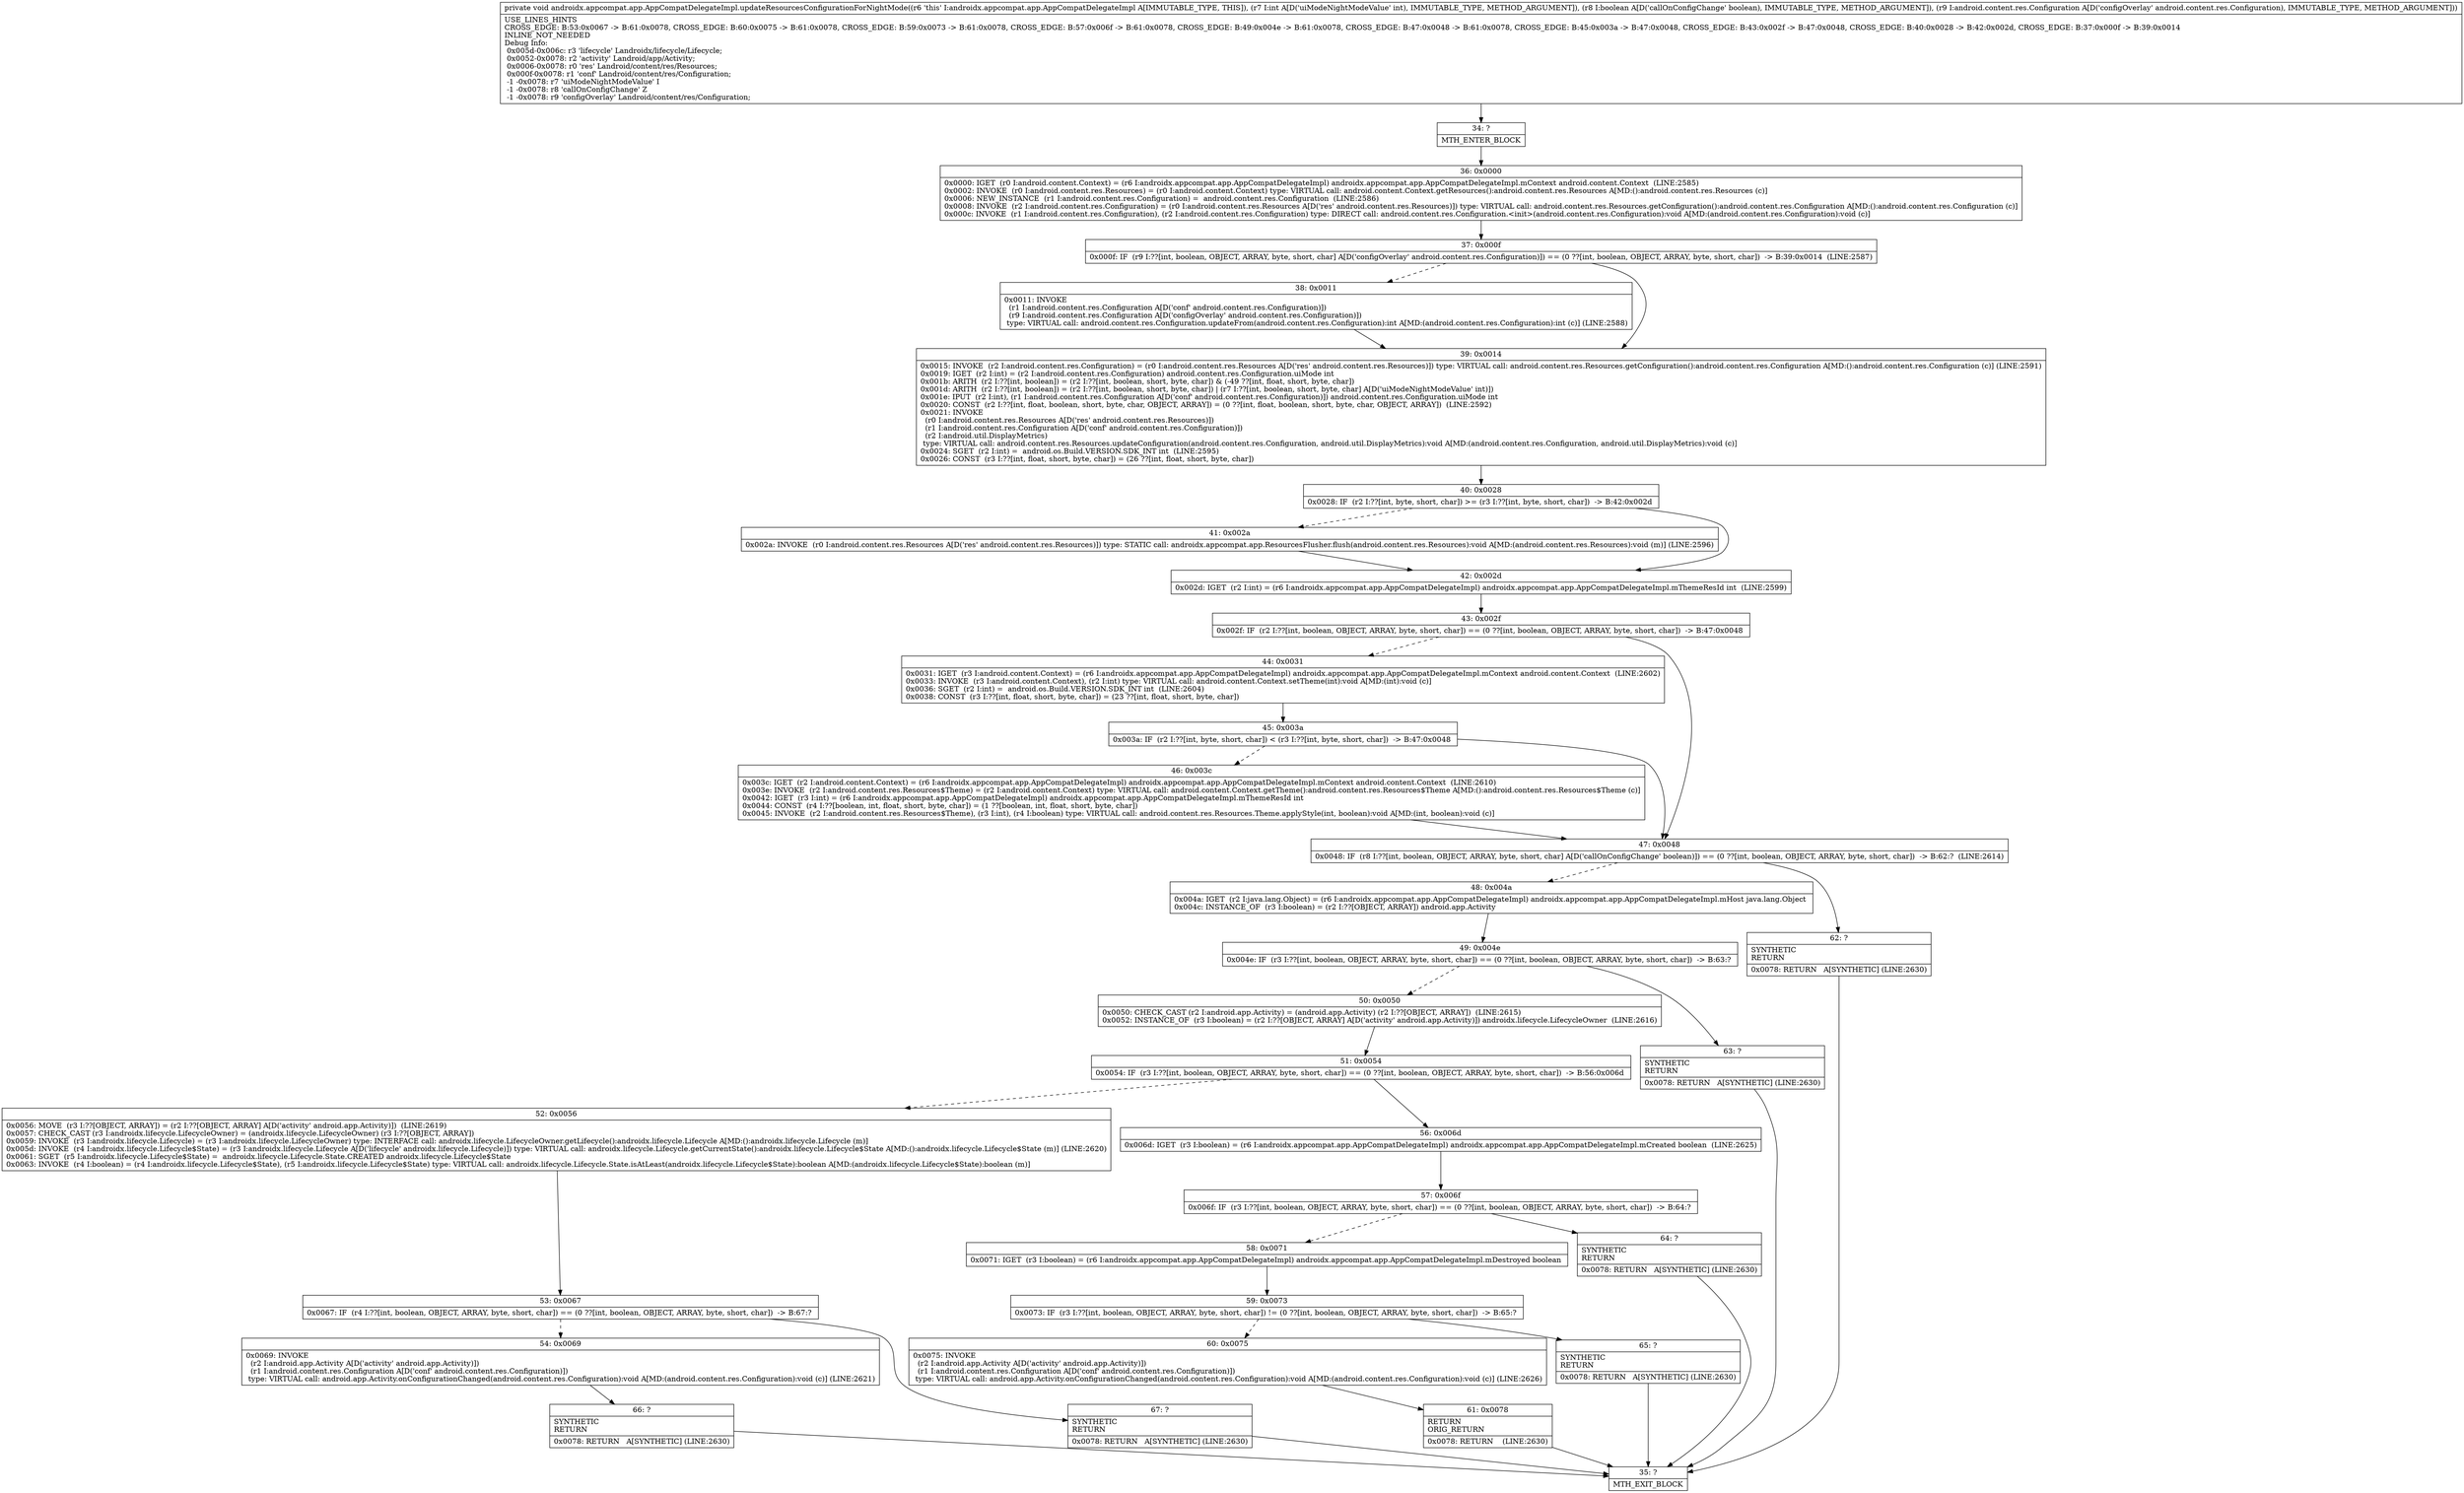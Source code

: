digraph "CFG forandroidx.appcompat.app.AppCompatDelegateImpl.updateResourcesConfigurationForNightMode(IZLandroid\/content\/res\/Configuration;)V" {
Node_34 [shape=record,label="{34\:\ ?|MTH_ENTER_BLOCK\l}"];
Node_36 [shape=record,label="{36\:\ 0x0000|0x0000: IGET  (r0 I:android.content.Context) = (r6 I:androidx.appcompat.app.AppCompatDelegateImpl) androidx.appcompat.app.AppCompatDelegateImpl.mContext android.content.Context  (LINE:2585)\l0x0002: INVOKE  (r0 I:android.content.res.Resources) = (r0 I:android.content.Context) type: VIRTUAL call: android.content.Context.getResources():android.content.res.Resources A[MD:():android.content.res.Resources (c)]\l0x0006: NEW_INSTANCE  (r1 I:android.content.res.Configuration) =  android.content.res.Configuration  (LINE:2586)\l0x0008: INVOKE  (r2 I:android.content.res.Configuration) = (r0 I:android.content.res.Resources A[D('res' android.content.res.Resources)]) type: VIRTUAL call: android.content.res.Resources.getConfiguration():android.content.res.Configuration A[MD:():android.content.res.Configuration (c)]\l0x000c: INVOKE  (r1 I:android.content.res.Configuration), (r2 I:android.content.res.Configuration) type: DIRECT call: android.content.res.Configuration.\<init\>(android.content.res.Configuration):void A[MD:(android.content.res.Configuration):void (c)]\l}"];
Node_37 [shape=record,label="{37\:\ 0x000f|0x000f: IF  (r9 I:??[int, boolean, OBJECT, ARRAY, byte, short, char] A[D('configOverlay' android.content.res.Configuration)]) == (0 ??[int, boolean, OBJECT, ARRAY, byte, short, char])  \-\> B:39:0x0014  (LINE:2587)\l}"];
Node_38 [shape=record,label="{38\:\ 0x0011|0x0011: INVOKE  \l  (r1 I:android.content.res.Configuration A[D('conf' android.content.res.Configuration)])\l  (r9 I:android.content.res.Configuration A[D('configOverlay' android.content.res.Configuration)])\l type: VIRTUAL call: android.content.res.Configuration.updateFrom(android.content.res.Configuration):int A[MD:(android.content.res.Configuration):int (c)] (LINE:2588)\l}"];
Node_39 [shape=record,label="{39\:\ 0x0014|0x0015: INVOKE  (r2 I:android.content.res.Configuration) = (r0 I:android.content.res.Resources A[D('res' android.content.res.Resources)]) type: VIRTUAL call: android.content.res.Resources.getConfiguration():android.content.res.Configuration A[MD:():android.content.res.Configuration (c)] (LINE:2591)\l0x0019: IGET  (r2 I:int) = (r2 I:android.content.res.Configuration) android.content.res.Configuration.uiMode int \l0x001b: ARITH  (r2 I:??[int, boolean]) = (r2 I:??[int, boolean, short, byte, char]) & (\-49 ??[int, float, short, byte, char]) \l0x001d: ARITH  (r2 I:??[int, boolean]) = (r2 I:??[int, boolean, short, byte, char]) \| (r7 I:??[int, boolean, short, byte, char] A[D('uiModeNightModeValue' int)]) \l0x001e: IPUT  (r2 I:int), (r1 I:android.content.res.Configuration A[D('conf' android.content.res.Configuration)]) android.content.res.Configuration.uiMode int \l0x0020: CONST  (r2 I:??[int, float, boolean, short, byte, char, OBJECT, ARRAY]) = (0 ??[int, float, boolean, short, byte, char, OBJECT, ARRAY])  (LINE:2592)\l0x0021: INVOKE  \l  (r0 I:android.content.res.Resources A[D('res' android.content.res.Resources)])\l  (r1 I:android.content.res.Configuration A[D('conf' android.content.res.Configuration)])\l  (r2 I:android.util.DisplayMetrics)\l type: VIRTUAL call: android.content.res.Resources.updateConfiguration(android.content.res.Configuration, android.util.DisplayMetrics):void A[MD:(android.content.res.Configuration, android.util.DisplayMetrics):void (c)]\l0x0024: SGET  (r2 I:int) =  android.os.Build.VERSION.SDK_INT int  (LINE:2595)\l0x0026: CONST  (r3 I:??[int, float, short, byte, char]) = (26 ??[int, float, short, byte, char]) \l}"];
Node_40 [shape=record,label="{40\:\ 0x0028|0x0028: IF  (r2 I:??[int, byte, short, char]) \>= (r3 I:??[int, byte, short, char])  \-\> B:42:0x002d \l}"];
Node_41 [shape=record,label="{41\:\ 0x002a|0x002a: INVOKE  (r0 I:android.content.res.Resources A[D('res' android.content.res.Resources)]) type: STATIC call: androidx.appcompat.app.ResourcesFlusher.flush(android.content.res.Resources):void A[MD:(android.content.res.Resources):void (m)] (LINE:2596)\l}"];
Node_42 [shape=record,label="{42\:\ 0x002d|0x002d: IGET  (r2 I:int) = (r6 I:androidx.appcompat.app.AppCompatDelegateImpl) androidx.appcompat.app.AppCompatDelegateImpl.mThemeResId int  (LINE:2599)\l}"];
Node_43 [shape=record,label="{43\:\ 0x002f|0x002f: IF  (r2 I:??[int, boolean, OBJECT, ARRAY, byte, short, char]) == (0 ??[int, boolean, OBJECT, ARRAY, byte, short, char])  \-\> B:47:0x0048 \l}"];
Node_44 [shape=record,label="{44\:\ 0x0031|0x0031: IGET  (r3 I:android.content.Context) = (r6 I:androidx.appcompat.app.AppCompatDelegateImpl) androidx.appcompat.app.AppCompatDelegateImpl.mContext android.content.Context  (LINE:2602)\l0x0033: INVOKE  (r3 I:android.content.Context), (r2 I:int) type: VIRTUAL call: android.content.Context.setTheme(int):void A[MD:(int):void (c)]\l0x0036: SGET  (r2 I:int) =  android.os.Build.VERSION.SDK_INT int  (LINE:2604)\l0x0038: CONST  (r3 I:??[int, float, short, byte, char]) = (23 ??[int, float, short, byte, char]) \l}"];
Node_45 [shape=record,label="{45\:\ 0x003a|0x003a: IF  (r2 I:??[int, byte, short, char]) \< (r3 I:??[int, byte, short, char])  \-\> B:47:0x0048 \l}"];
Node_46 [shape=record,label="{46\:\ 0x003c|0x003c: IGET  (r2 I:android.content.Context) = (r6 I:androidx.appcompat.app.AppCompatDelegateImpl) androidx.appcompat.app.AppCompatDelegateImpl.mContext android.content.Context  (LINE:2610)\l0x003e: INVOKE  (r2 I:android.content.res.Resources$Theme) = (r2 I:android.content.Context) type: VIRTUAL call: android.content.Context.getTheme():android.content.res.Resources$Theme A[MD:():android.content.res.Resources$Theme (c)]\l0x0042: IGET  (r3 I:int) = (r6 I:androidx.appcompat.app.AppCompatDelegateImpl) androidx.appcompat.app.AppCompatDelegateImpl.mThemeResId int \l0x0044: CONST  (r4 I:??[boolean, int, float, short, byte, char]) = (1 ??[boolean, int, float, short, byte, char]) \l0x0045: INVOKE  (r2 I:android.content.res.Resources$Theme), (r3 I:int), (r4 I:boolean) type: VIRTUAL call: android.content.res.Resources.Theme.applyStyle(int, boolean):void A[MD:(int, boolean):void (c)]\l}"];
Node_47 [shape=record,label="{47\:\ 0x0048|0x0048: IF  (r8 I:??[int, boolean, OBJECT, ARRAY, byte, short, char] A[D('callOnConfigChange' boolean)]) == (0 ??[int, boolean, OBJECT, ARRAY, byte, short, char])  \-\> B:62:?  (LINE:2614)\l}"];
Node_48 [shape=record,label="{48\:\ 0x004a|0x004a: IGET  (r2 I:java.lang.Object) = (r6 I:androidx.appcompat.app.AppCompatDelegateImpl) androidx.appcompat.app.AppCompatDelegateImpl.mHost java.lang.Object \l0x004c: INSTANCE_OF  (r3 I:boolean) = (r2 I:??[OBJECT, ARRAY]) android.app.Activity \l}"];
Node_49 [shape=record,label="{49\:\ 0x004e|0x004e: IF  (r3 I:??[int, boolean, OBJECT, ARRAY, byte, short, char]) == (0 ??[int, boolean, OBJECT, ARRAY, byte, short, char])  \-\> B:63:? \l}"];
Node_50 [shape=record,label="{50\:\ 0x0050|0x0050: CHECK_CAST (r2 I:android.app.Activity) = (android.app.Activity) (r2 I:??[OBJECT, ARRAY])  (LINE:2615)\l0x0052: INSTANCE_OF  (r3 I:boolean) = (r2 I:??[OBJECT, ARRAY] A[D('activity' android.app.Activity)]) androidx.lifecycle.LifecycleOwner  (LINE:2616)\l}"];
Node_51 [shape=record,label="{51\:\ 0x0054|0x0054: IF  (r3 I:??[int, boolean, OBJECT, ARRAY, byte, short, char]) == (0 ??[int, boolean, OBJECT, ARRAY, byte, short, char])  \-\> B:56:0x006d \l}"];
Node_52 [shape=record,label="{52\:\ 0x0056|0x0056: MOVE  (r3 I:??[OBJECT, ARRAY]) = (r2 I:??[OBJECT, ARRAY] A[D('activity' android.app.Activity)])  (LINE:2619)\l0x0057: CHECK_CAST (r3 I:androidx.lifecycle.LifecycleOwner) = (androidx.lifecycle.LifecycleOwner) (r3 I:??[OBJECT, ARRAY]) \l0x0059: INVOKE  (r3 I:androidx.lifecycle.Lifecycle) = (r3 I:androidx.lifecycle.LifecycleOwner) type: INTERFACE call: androidx.lifecycle.LifecycleOwner.getLifecycle():androidx.lifecycle.Lifecycle A[MD:():androidx.lifecycle.Lifecycle (m)]\l0x005d: INVOKE  (r4 I:androidx.lifecycle.Lifecycle$State) = (r3 I:androidx.lifecycle.Lifecycle A[D('lifecycle' androidx.lifecycle.Lifecycle)]) type: VIRTUAL call: androidx.lifecycle.Lifecycle.getCurrentState():androidx.lifecycle.Lifecycle$State A[MD:():androidx.lifecycle.Lifecycle$State (m)] (LINE:2620)\l0x0061: SGET  (r5 I:androidx.lifecycle.Lifecycle$State) =  androidx.lifecycle.Lifecycle.State.CREATED androidx.lifecycle.Lifecycle$State \l0x0063: INVOKE  (r4 I:boolean) = (r4 I:androidx.lifecycle.Lifecycle$State), (r5 I:androidx.lifecycle.Lifecycle$State) type: VIRTUAL call: androidx.lifecycle.Lifecycle.State.isAtLeast(androidx.lifecycle.Lifecycle$State):boolean A[MD:(androidx.lifecycle.Lifecycle$State):boolean (m)]\l}"];
Node_53 [shape=record,label="{53\:\ 0x0067|0x0067: IF  (r4 I:??[int, boolean, OBJECT, ARRAY, byte, short, char]) == (0 ??[int, boolean, OBJECT, ARRAY, byte, short, char])  \-\> B:67:? \l}"];
Node_54 [shape=record,label="{54\:\ 0x0069|0x0069: INVOKE  \l  (r2 I:android.app.Activity A[D('activity' android.app.Activity)])\l  (r1 I:android.content.res.Configuration A[D('conf' android.content.res.Configuration)])\l type: VIRTUAL call: android.app.Activity.onConfigurationChanged(android.content.res.Configuration):void A[MD:(android.content.res.Configuration):void (c)] (LINE:2621)\l}"];
Node_66 [shape=record,label="{66\:\ ?|SYNTHETIC\lRETURN\l|0x0078: RETURN   A[SYNTHETIC] (LINE:2630)\l}"];
Node_35 [shape=record,label="{35\:\ ?|MTH_EXIT_BLOCK\l}"];
Node_67 [shape=record,label="{67\:\ ?|SYNTHETIC\lRETURN\l|0x0078: RETURN   A[SYNTHETIC] (LINE:2630)\l}"];
Node_56 [shape=record,label="{56\:\ 0x006d|0x006d: IGET  (r3 I:boolean) = (r6 I:androidx.appcompat.app.AppCompatDelegateImpl) androidx.appcompat.app.AppCompatDelegateImpl.mCreated boolean  (LINE:2625)\l}"];
Node_57 [shape=record,label="{57\:\ 0x006f|0x006f: IF  (r3 I:??[int, boolean, OBJECT, ARRAY, byte, short, char]) == (0 ??[int, boolean, OBJECT, ARRAY, byte, short, char])  \-\> B:64:? \l}"];
Node_58 [shape=record,label="{58\:\ 0x0071|0x0071: IGET  (r3 I:boolean) = (r6 I:androidx.appcompat.app.AppCompatDelegateImpl) androidx.appcompat.app.AppCompatDelegateImpl.mDestroyed boolean \l}"];
Node_59 [shape=record,label="{59\:\ 0x0073|0x0073: IF  (r3 I:??[int, boolean, OBJECT, ARRAY, byte, short, char]) != (0 ??[int, boolean, OBJECT, ARRAY, byte, short, char])  \-\> B:65:? \l}"];
Node_60 [shape=record,label="{60\:\ 0x0075|0x0075: INVOKE  \l  (r2 I:android.app.Activity A[D('activity' android.app.Activity)])\l  (r1 I:android.content.res.Configuration A[D('conf' android.content.res.Configuration)])\l type: VIRTUAL call: android.app.Activity.onConfigurationChanged(android.content.res.Configuration):void A[MD:(android.content.res.Configuration):void (c)] (LINE:2626)\l}"];
Node_61 [shape=record,label="{61\:\ 0x0078|RETURN\lORIG_RETURN\l|0x0078: RETURN    (LINE:2630)\l}"];
Node_65 [shape=record,label="{65\:\ ?|SYNTHETIC\lRETURN\l|0x0078: RETURN   A[SYNTHETIC] (LINE:2630)\l}"];
Node_64 [shape=record,label="{64\:\ ?|SYNTHETIC\lRETURN\l|0x0078: RETURN   A[SYNTHETIC] (LINE:2630)\l}"];
Node_63 [shape=record,label="{63\:\ ?|SYNTHETIC\lRETURN\l|0x0078: RETURN   A[SYNTHETIC] (LINE:2630)\l}"];
Node_62 [shape=record,label="{62\:\ ?|SYNTHETIC\lRETURN\l|0x0078: RETURN   A[SYNTHETIC] (LINE:2630)\l}"];
MethodNode[shape=record,label="{private void androidx.appcompat.app.AppCompatDelegateImpl.updateResourcesConfigurationForNightMode((r6 'this' I:androidx.appcompat.app.AppCompatDelegateImpl A[IMMUTABLE_TYPE, THIS]), (r7 I:int A[D('uiModeNightModeValue' int), IMMUTABLE_TYPE, METHOD_ARGUMENT]), (r8 I:boolean A[D('callOnConfigChange' boolean), IMMUTABLE_TYPE, METHOD_ARGUMENT]), (r9 I:android.content.res.Configuration A[D('configOverlay' android.content.res.Configuration), IMMUTABLE_TYPE, METHOD_ARGUMENT]))  | USE_LINES_HINTS\lCROSS_EDGE: B:53:0x0067 \-\> B:61:0x0078, CROSS_EDGE: B:60:0x0075 \-\> B:61:0x0078, CROSS_EDGE: B:59:0x0073 \-\> B:61:0x0078, CROSS_EDGE: B:57:0x006f \-\> B:61:0x0078, CROSS_EDGE: B:49:0x004e \-\> B:61:0x0078, CROSS_EDGE: B:47:0x0048 \-\> B:61:0x0078, CROSS_EDGE: B:45:0x003a \-\> B:47:0x0048, CROSS_EDGE: B:43:0x002f \-\> B:47:0x0048, CROSS_EDGE: B:40:0x0028 \-\> B:42:0x002d, CROSS_EDGE: B:37:0x000f \-\> B:39:0x0014\lINLINE_NOT_NEEDED\lDebug Info:\l  0x005d\-0x006c: r3 'lifecycle' Landroidx\/lifecycle\/Lifecycle;\l  0x0052\-0x0078: r2 'activity' Landroid\/app\/Activity;\l  0x0006\-0x0078: r0 'res' Landroid\/content\/res\/Resources;\l  0x000f\-0x0078: r1 'conf' Landroid\/content\/res\/Configuration;\l  \-1 \-0x0078: r7 'uiModeNightModeValue' I\l  \-1 \-0x0078: r8 'callOnConfigChange' Z\l  \-1 \-0x0078: r9 'configOverlay' Landroid\/content\/res\/Configuration;\l}"];
MethodNode -> Node_34;Node_34 -> Node_36;
Node_36 -> Node_37;
Node_37 -> Node_38[style=dashed];
Node_37 -> Node_39;
Node_38 -> Node_39;
Node_39 -> Node_40;
Node_40 -> Node_41[style=dashed];
Node_40 -> Node_42;
Node_41 -> Node_42;
Node_42 -> Node_43;
Node_43 -> Node_44[style=dashed];
Node_43 -> Node_47;
Node_44 -> Node_45;
Node_45 -> Node_46[style=dashed];
Node_45 -> Node_47;
Node_46 -> Node_47;
Node_47 -> Node_48[style=dashed];
Node_47 -> Node_62;
Node_48 -> Node_49;
Node_49 -> Node_50[style=dashed];
Node_49 -> Node_63;
Node_50 -> Node_51;
Node_51 -> Node_52[style=dashed];
Node_51 -> Node_56;
Node_52 -> Node_53;
Node_53 -> Node_54[style=dashed];
Node_53 -> Node_67;
Node_54 -> Node_66;
Node_66 -> Node_35;
Node_67 -> Node_35;
Node_56 -> Node_57;
Node_57 -> Node_58[style=dashed];
Node_57 -> Node_64;
Node_58 -> Node_59;
Node_59 -> Node_60[style=dashed];
Node_59 -> Node_65;
Node_60 -> Node_61;
Node_61 -> Node_35;
Node_65 -> Node_35;
Node_64 -> Node_35;
Node_63 -> Node_35;
Node_62 -> Node_35;
}

